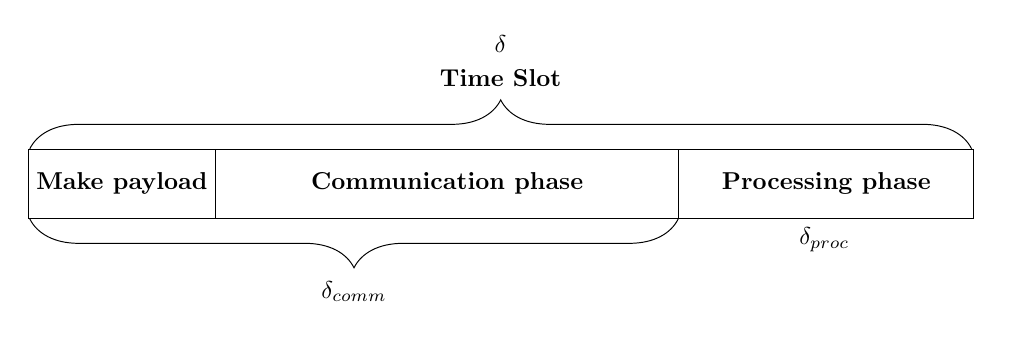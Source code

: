 \resizebox{1\textwidth}{!}{%
\begin{tikzpicture}[scale=\textwidth]
\node[draw, align = center, 
		minimum width=0.55\textwidth, 
		minimum height=10mm] 
	(communicating) at (0,0)
	{\textbf{Communication phase}};
\node[draw, right = 0cm of communicating,
		minimum width=0.35\textwidth, 
		minimum height=10mm,
		label=below:$\delta_{proc}$]
	(processing)
	{\textbf{Processing phase}};
\node[draw, left = 0 cm of communicating,
		minimum width=0.1\textwidth, 
		minimum height=10mm]
		(payload) {\textbf{Make payload}};

\draw [decoration={brace, amplitude=+20pt}, decorate]
    (payload.north west) -- (processing.north east) node [black,midway,above=+22pt] 
    (linename)
    {\textbf{Time Slot}};	

    \node[align=center,black,anchor=south] at (linename.north) {$\delta$};

\draw [decoration={brace, amplitude=20pt, mirror}, decorate]
    (payload.south west) -- (communicating.south east) node [black,midway,below=+22pt] 
    (linename)
    {$\delta_{comm}$};	

\end{tikzpicture}
}%
